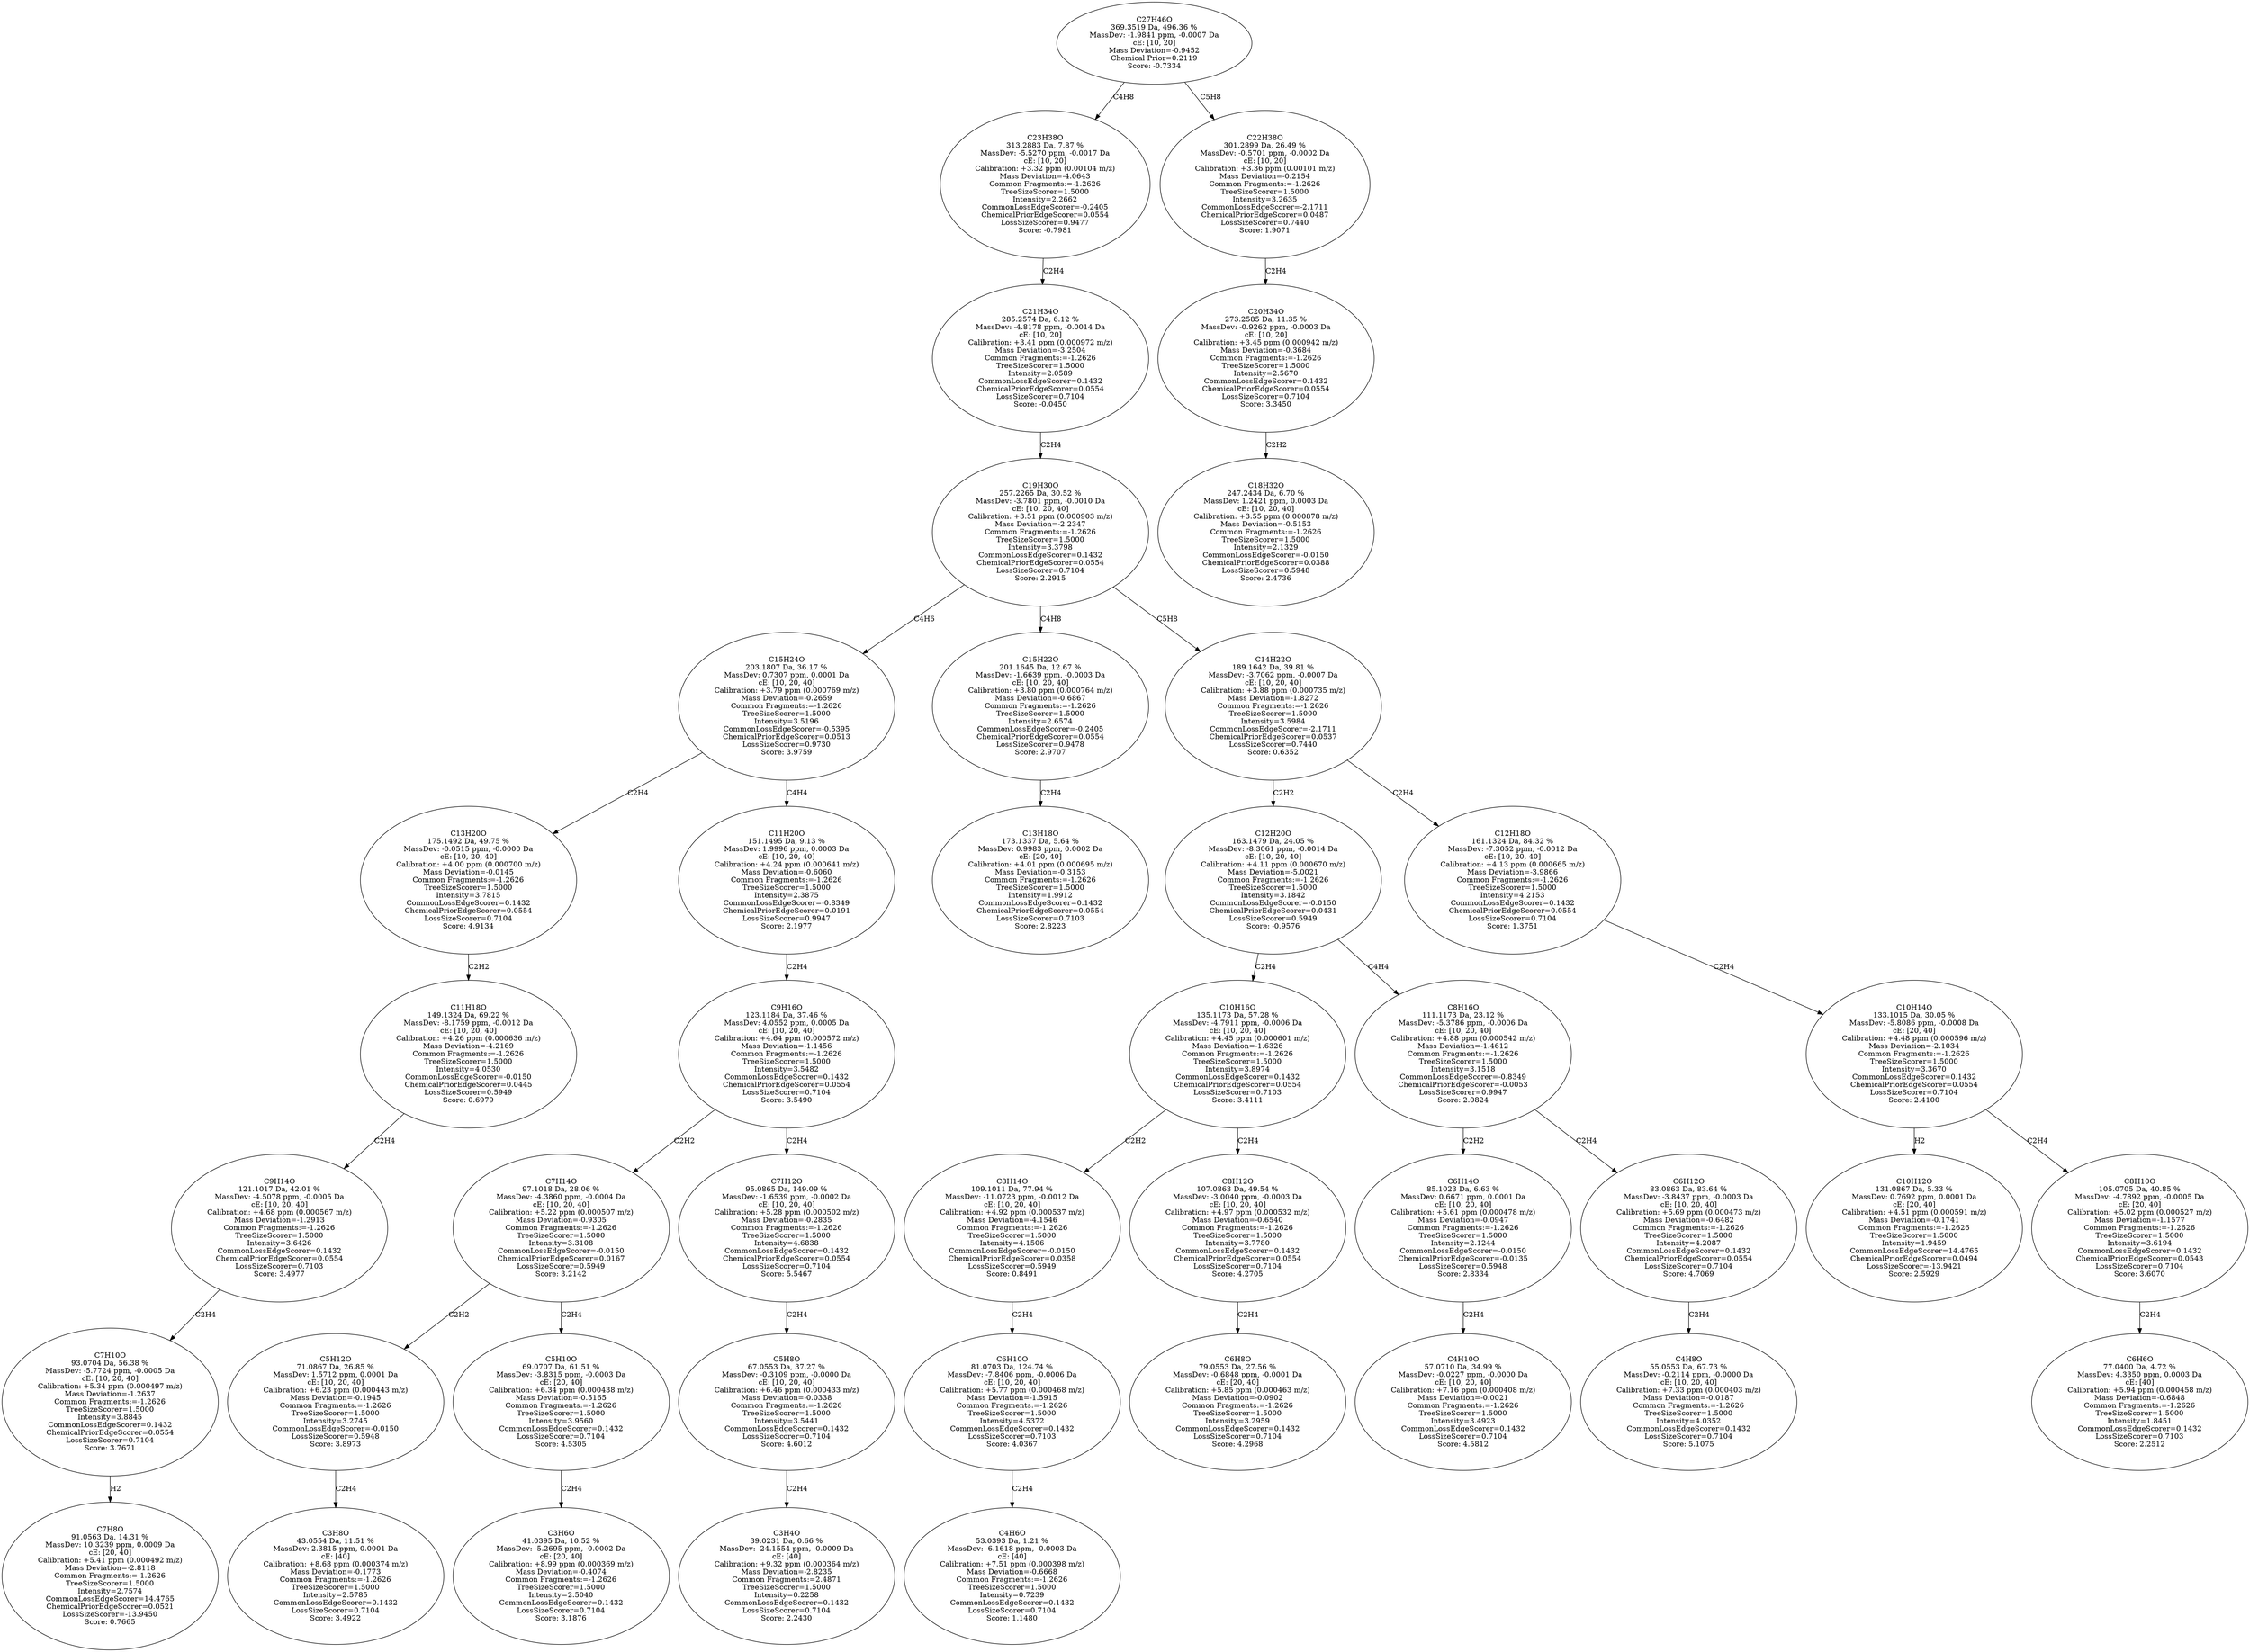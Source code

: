 strict digraph {
v1 [label="C7H8O\n91.0563 Da, 14.31 %\nMassDev: 10.3239 ppm, 0.0009 Da\ncE: [20, 40]\nCalibration: +5.41 ppm (0.000492 m/z)\nMass Deviation=-2.8118\nCommon Fragments:=-1.2626\nTreeSizeScorer=1.5000\nIntensity=2.7574\nCommonLossEdgeScorer=14.4765\nChemicalPriorEdgeScorer=0.0521\nLossSizeScorer=-13.9450\nScore: 0.7665"];
v2 [label="C7H10O\n93.0704 Da, 56.38 %\nMassDev: -5.7724 ppm, -0.0005 Da\ncE: [10, 20, 40]\nCalibration: +5.34 ppm (0.000497 m/z)\nMass Deviation=-1.2637\nCommon Fragments:=-1.2626\nTreeSizeScorer=1.5000\nIntensity=3.8845\nCommonLossEdgeScorer=0.1432\nChemicalPriorEdgeScorer=0.0554\nLossSizeScorer=0.7104\nScore: 3.7671"];
v3 [label="C9H14O\n121.1017 Da, 42.01 %\nMassDev: -4.5078 ppm, -0.0005 Da\ncE: [10, 20, 40]\nCalibration: +4.68 ppm (0.000567 m/z)\nMass Deviation=-1.2913\nCommon Fragments:=-1.2626\nTreeSizeScorer=1.5000\nIntensity=3.6426\nCommonLossEdgeScorer=0.1432\nChemicalPriorEdgeScorer=0.0554\nLossSizeScorer=0.7103\nScore: 3.4977"];
v4 [label="C11H18O\n149.1324 Da, 69.22 %\nMassDev: -8.1759 ppm, -0.0012 Da\ncE: [10, 20, 40]\nCalibration: +4.26 ppm (0.000636 m/z)\nMass Deviation=-4.2169\nCommon Fragments:=-1.2626\nTreeSizeScorer=1.5000\nIntensity=4.0530\nCommonLossEdgeScorer=-0.0150\nChemicalPriorEdgeScorer=0.0445\nLossSizeScorer=0.5949\nScore: 0.6979"];
v5 [label="C13H20O\n175.1492 Da, 49.75 %\nMassDev: -0.0515 ppm, -0.0000 Da\ncE: [10, 20, 40]\nCalibration: +4.00 ppm (0.000700 m/z)\nMass Deviation=-0.0145\nCommon Fragments:=-1.2626\nTreeSizeScorer=1.5000\nIntensity=3.7815\nCommonLossEdgeScorer=0.1432\nChemicalPriorEdgeScorer=0.0554\nLossSizeScorer=0.7104\nScore: 4.9134"];
v6 [label="C3H8O\n43.0554 Da, 11.51 %\nMassDev: 2.3815 ppm, 0.0001 Da\ncE: [40]\nCalibration: +8.68 ppm (0.000374 m/z)\nMass Deviation=-0.1773\nCommon Fragments:=-1.2626\nTreeSizeScorer=1.5000\nIntensity=2.5785\nCommonLossEdgeScorer=0.1432\nLossSizeScorer=0.7104\nScore: 3.4922"];
v7 [label="C5H12O\n71.0867 Da, 26.85 %\nMassDev: 1.5712 ppm, 0.0001 Da\ncE: [10, 20, 40]\nCalibration: +6.23 ppm (0.000443 m/z)\nMass Deviation=-0.1945\nCommon Fragments:=-1.2626\nTreeSizeScorer=1.5000\nIntensity=3.2745\nCommonLossEdgeScorer=-0.0150\nLossSizeScorer=0.5948\nScore: 3.8973"];
v8 [label="C3H6O\n41.0395 Da, 10.52 %\nMassDev: -5.2695 ppm, -0.0002 Da\ncE: [20, 40]\nCalibration: +8.99 ppm (0.000369 m/z)\nMass Deviation=-0.4074\nCommon Fragments:=-1.2626\nTreeSizeScorer=1.5000\nIntensity=2.5040\nCommonLossEdgeScorer=0.1432\nLossSizeScorer=0.7104\nScore: 3.1876"];
v9 [label="C5H10O\n69.0707 Da, 61.51 %\nMassDev: -3.8315 ppm, -0.0003 Da\ncE: [20, 40]\nCalibration: +6.34 ppm (0.000438 m/z)\nMass Deviation=-0.5165\nCommon Fragments:=-1.2626\nTreeSizeScorer=1.5000\nIntensity=3.9560\nCommonLossEdgeScorer=0.1432\nLossSizeScorer=0.7104\nScore: 4.5305"];
v10 [label="C7H14O\n97.1018 Da, 28.06 %\nMassDev: -4.3860 ppm, -0.0004 Da\ncE: [10, 20, 40]\nCalibration: +5.22 ppm (0.000507 m/z)\nMass Deviation=-0.9305\nCommon Fragments:=-1.2626\nTreeSizeScorer=1.5000\nIntensity=3.3108\nCommonLossEdgeScorer=-0.0150\nChemicalPriorEdgeScorer=0.0167\nLossSizeScorer=0.5949\nScore: 3.2142"];
v11 [label="C3H4O\n39.0231 Da, 0.66 %\nMassDev: -24.1554 ppm, -0.0009 Da\ncE: [40]\nCalibration: +9.32 ppm (0.000364 m/z)\nMass Deviation=-2.8235\nCommon Fragments:=2.4871\nTreeSizeScorer=1.5000\nIntensity=0.2258\nCommonLossEdgeScorer=0.1432\nLossSizeScorer=0.7104\nScore: 2.2430"];
v12 [label="C5H8O\n67.0553 Da, 37.27 %\nMassDev: -0.3109 ppm, -0.0000 Da\ncE: [10, 20, 40]\nCalibration: +6.46 ppm (0.000433 m/z)\nMass Deviation=-0.0338\nCommon Fragments:=-1.2626\nTreeSizeScorer=1.5000\nIntensity=3.5441\nCommonLossEdgeScorer=0.1432\nLossSizeScorer=0.7104\nScore: 4.6012"];
v13 [label="C7H12O\n95.0865 Da, 149.09 %\nMassDev: -1.6539 ppm, -0.0002 Da\ncE: [10, 20, 40]\nCalibration: +5.28 ppm (0.000502 m/z)\nMass Deviation=-0.2835\nCommon Fragments:=-1.2626\nTreeSizeScorer=1.5000\nIntensity=4.6838\nCommonLossEdgeScorer=0.1432\nChemicalPriorEdgeScorer=0.0554\nLossSizeScorer=0.7104\nScore: 5.5467"];
v14 [label="C9H16O\n123.1184 Da, 37.46 %\nMassDev: 4.0552 ppm, 0.0005 Da\ncE: [10, 20, 40]\nCalibration: +4.64 ppm (0.000572 m/z)\nMass Deviation=-1.1456\nCommon Fragments:=-1.2626\nTreeSizeScorer=1.5000\nIntensity=3.5482\nCommonLossEdgeScorer=0.1432\nChemicalPriorEdgeScorer=0.0554\nLossSizeScorer=0.7104\nScore: 3.5490"];
v15 [label="C11H20O\n151.1495 Da, 9.13 %\nMassDev: 1.9996 ppm, 0.0003 Da\ncE: [10, 20, 40]\nCalibration: +4.24 ppm (0.000641 m/z)\nMass Deviation=-0.6060\nCommon Fragments:=-1.2626\nTreeSizeScorer=1.5000\nIntensity=2.3875\nCommonLossEdgeScorer=-0.8349\nChemicalPriorEdgeScorer=0.0191\nLossSizeScorer=0.9947\nScore: 2.1977"];
v16 [label="C15H24O\n203.1807 Da, 36.17 %\nMassDev: 0.7307 ppm, 0.0001 Da\ncE: [10, 20, 40]\nCalibration: +3.79 ppm (0.000769 m/z)\nMass Deviation=-0.2659\nCommon Fragments:=-1.2626\nTreeSizeScorer=1.5000\nIntensity=3.5196\nCommonLossEdgeScorer=-0.5395\nChemicalPriorEdgeScorer=0.0513\nLossSizeScorer=0.9730\nScore: 3.9759"];
v17 [label="C13H18O\n173.1337 Da, 5.64 %\nMassDev: 0.9983 ppm, 0.0002 Da\ncE: [20, 40]\nCalibration: +4.01 ppm (0.000695 m/z)\nMass Deviation=-0.3153\nCommon Fragments:=-1.2626\nTreeSizeScorer=1.5000\nIntensity=1.9912\nCommonLossEdgeScorer=0.1432\nChemicalPriorEdgeScorer=0.0554\nLossSizeScorer=0.7103\nScore: 2.8223"];
v18 [label="C15H22O\n201.1645 Da, 12.67 %\nMassDev: -1.6639 ppm, -0.0003 Da\ncE: [10, 20, 40]\nCalibration: +3.80 ppm (0.000764 m/z)\nMass Deviation=-0.6867\nCommon Fragments:=-1.2626\nTreeSizeScorer=1.5000\nIntensity=2.6574\nCommonLossEdgeScorer=-0.2405\nChemicalPriorEdgeScorer=0.0554\nLossSizeScorer=0.9478\nScore: 2.9707"];
v19 [label="C4H6O\n53.0393 Da, 1.21 %\nMassDev: -6.1618 ppm, -0.0003 Da\ncE: [40]\nCalibration: +7.51 ppm (0.000398 m/z)\nMass Deviation=-0.6668\nCommon Fragments:=-1.2626\nTreeSizeScorer=1.5000\nIntensity=0.7239\nCommonLossEdgeScorer=0.1432\nLossSizeScorer=0.7104\nScore: 1.1480"];
v20 [label="C6H10O\n81.0703 Da, 124.74 %\nMassDev: -7.8406 ppm, -0.0006 Da\ncE: [10, 20, 40]\nCalibration: +5.77 ppm (0.000468 m/z)\nMass Deviation=-1.5915\nCommon Fragments:=-1.2626\nTreeSizeScorer=1.5000\nIntensity=4.5372\nCommonLossEdgeScorer=0.1432\nLossSizeScorer=0.7103\nScore: 4.0367"];
v21 [label="C8H14O\n109.1011 Da, 77.94 %\nMassDev: -11.0723 ppm, -0.0012 Da\ncE: [10, 20, 40]\nCalibration: +4.92 ppm (0.000537 m/z)\nMass Deviation=-4.1546\nCommon Fragments:=-1.2626\nTreeSizeScorer=1.5000\nIntensity=4.1506\nCommonLossEdgeScorer=-0.0150\nChemicalPriorEdgeScorer=0.0358\nLossSizeScorer=0.5949\nScore: 0.8491"];
v22 [label="C6H8O\n79.0553 Da, 27.56 %\nMassDev: -0.6848 ppm, -0.0001 Da\ncE: [20, 40]\nCalibration: +5.85 ppm (0.000463 m/z)\nMass Deviation=-0.0902\nCommon Fragments:=-1.2626\nTreeSizeScorer=1.5000\nIntensity=3.2959\nCommonLossEdgeScorer=0.1432\nLossSizeScorer=0.7104\nScore: 4.2968"];
v23 [label="C8H12O\n107.0863 Da, 49.54 %\nMassDev: -3.0040 ppm, -0.0003 Da\ncE: [10, 20, 40]\nCalibration: +4.97 ppm (0.000532 m/z)\nMass Deviation=-0.6540\nCommon Fragments:=-1.2626\nTreeSizeScorer=1.5000\nIntensity=3.7780\nCommonLossEdgeScorer=0.1432\nChemicalPriorEdgeScorer=0.0554\nLossSizeScorer=0.7104\nScore: 4.2705"];
v24 [label="C10H16O\n135.1173 Da, 57.28 %\nMassDev: -4.7911 ppm, -0.0006 Da\ncE: [10, 20, 40]\nCalibration: +4.45 ppm (0.000601 m/z)\nMass Deviation=-1.6326\nCommon Fragments:=-1.2626\nTreeSizeScorer=1.5000\nIntensity=3.8974\nCommonLossEdgeScorer=0.1432\nChemicalPriorEdgeScorer=0.0554\nLossSizeScorer=0.7103\nScore: 3.4111"];
v25 [label="C4H10O\n57.0710 Da, 34.99 %\nMassDev: -0.0227 ppm, -0.0000 Da\ncE: [10, 20, 40]\nCalibration: +7.16 ppm (0.000408 m/z)\nMass Deviation=-0.0021\nCommon Fragments:=-1.2626\nTreeSizeScorer=1.5000\nIntensity=3.4923\nCommonLossEdgeScorer=0.1432\nLossSizeScorer=0.7104\nScore: 4.5812"];
v26 [label="C6H14O\n85.1023 Da, 6.63 %\nMassDev: 0.6671 ppm, 0.0001 Da\ncE: [10, 20, 40]\nCalibration: +5.61 ppm (0.000478 m/z)\nMass Deviation=-0.0947\nCommon Fragments:=-1.2626\nTreeSizeScorer=1.5000\nIntensity=2.1244\nCommonLossEdgeScorer=-0.0150\nChemicalPriorEdgeScorer=-0.0135\nLossSizeScorer=0.5948\nScore: 2.8334"];
v27 [label="C4H8O\n55.0553 Da, 67.73 %\nMassDev: -0.2114 ppm, -0.0000 Da\ncE: [10, 20, 40]\nCalibration: +7.33 ppm (0.000403 m/z)\nMass Deviation=-0.0187\nCommon Fragments:=-1.2626\nTreeSizeScorer=1.5000\nIntensity=4.0352\nCommonLossEdgeScorer=0.1432\nLossSizeScorer=0.7104\nScore: 5.1075"];
v28 [label="C6H12O\n83.0863 Da, 83.64 %\nMassDev: -3.8437 ppm, -0.0003 Da\ncE: [10, 20, 40]\nCalibration: +5.69 ppm (0.000473 m/z)\nMass Deviation=-0.6482\nCommon Fragments:=-1.2626\nTreeSizeScorer=1.5000\nIntensity=4.2087\nCommonLossEdgeScorer=0.1432\nChemicalPriorEdgeScorer=0.0554\nLossSizeScorer=0.7104\nScore: 4.7069"];
v29 [label="C8H16O\n111.1173 Da, 23.12 %\nMassDev: -5.3786 ppm, -0.0006 Da\ncE: [10, 20, 40]\nCalibration: +4.88 ppm (0.000542 m/z)\nMass Deviation=-1.4612\nCommon Fragments:=-1.2626\nTreeSizeScorer=1.5000\nIntensity=3.1518\nCommonLossEdgeScorer=-0.8349\nChemicalPriorEdgeScorer=-0.0053\nLossSizeScorer=0.9947\nScore: 2.0824"];
v30 [label="C12H20O\n163.1479 Da, 24.05 %\nMassDev: -8.3061 ppm, -0.0014 Da\ncE: [10, 20, 40]\nCalibration: +4.11 ppm (0.000670 m/z)\nMass Deviation=-5.0021\nCommon Fragments:=-1.2626\nTreeSizeScorer=1.5000\nIntensity=3.1842\nCommonLossEdgeScorer=-0.0150\nChemicalPriorEdgeScorer=0.0431\nLossSizeScorer=0.5949\nScore: -0.9576"];
v31 [label="C10H12O\n131.0867 Da, 5.33 %\nMassDev: 0.7692 ppm, 0.0001 Da\ncE: [20, 40]\nCalibration: +4.51 ppm (0.000591 m/z)\nMass Deviation=-0.1741\nCommon Fragments:=-1.2626\nTreeSizeScorer=1.5000\nIntensity=1.9459\nCommonLossEdgeScorer=14.4765\nChemicalPriorEdgeScorer=0.0494\nLossSizeScorer=-13.9421\nScore: 2.5929"];
v32 [label="C6H6O\n77.0400 Da, 4.72 %\nMassDev: 4.3350 ppm, 0.0003 Da\ncE: [40]\nCalibration: +5.94 ppm (0.000458 m/z)\nMass Deviation=-0.6848\nCommon Fragments:=-1.2626\nTreeSizeScorer=1.5000\nIntensity=1.8451\nCommonLossEdgeScorer=0.1432\nLossSizeScorer=0.7103\nScore: 2.2512"];
v33 [label="C8H10O\n105.0705 Da, 40.85 %\nMassDev: -4.7892 ppm, -0.0005 Da\ncE: [20, 40]\nCalibration: +5.02 ppm (0.000527 m/z)\nMass Deviation=-1.1577\nCommon Fragments:=-1.2626\nTreeSizeScorer=1.5000\nIntensity=3.6194\nCommonLossEdgeScorer=0.1432\nChemicalPriorEdgeScorer=0.0543\nLossSizeScorer=0.7104\nScore: 3.6070"];
v34 [label="C10H14O\n133.1015 Da, 30.05 %\nMassDev: -5.8086 ppm, -0.0008 Da\ncE: [20, 40]\nCalibration: +4.48 ppm (0.000596 m/z)\nMass Deviation=-2.1034\nCommon Fragments:=-1.2626\nTreeSizeScorer=1.5000\nIntensity=3.3670\nCommonLossEdgeScorer=0.1432\nChemicalPriorEdgeScorer=0.0554\nLossSizeScorer=0.7104\nScore: 2.4100"];
v35 [label="C12H18O\n161.1324 Da, 84.32 %\nMassDev: -7.3052 ppm, -0.0012 Da\ncE: [10, 20, 40]\nCalibration: +4.13 ppm (0.000665 m/z)\nMass Deviation=-3.9866\nCommon Fragments:=-1.2626\nTreeSizeScorer=1.5000\nIntensity=4.2153\nCommonLossEdgeScorer=0.1432\nChemicalPriorEdgeScorer=0.0554\nLossSizeScorer=0.7104\nScore: 1.3751"];
v36 [label="C14H22O\n189.1642 Da, 39.81 %\nMassDev: -3.7062 ppm, -0.0007 Da\ncE: [10, 20, 40]\nCalibration: +3.88 ppm (0.000735 m/z)\nMass Deviation=-1.8272\nCommon Fragments:=-1.2626\nTreeSizeScorer=1.5000\nIntensity=3.5984\nCommonLossEdgeScorer=-2.1711\nChemicalPriorEdgeScorer=0.0537\nLossSizeScorer=0.7440\nScore: 0.6352"];
v37 [label="C19H30O\n257.2265 Da, 30.52 %\nMassDev: -3.7801 ppm, -0.0010 Da\ncE: [10, 20, 40]\nCalibration: +3.51 ppm (0.000903 m/z)\nMass Deviation=-2.2347\nCommon Fragments:=-1.2626\nTreeSizeScorer=1.5000\nIntensity=3.3798\nCommonLossEdgeScorer=0.1432\nChemicalPriorEdgeScorer=0.0554\nLossSizeScorer=0.7104\nScore: 2.2915"];
v38 [label="C21H34O\n285.2574 Da, 6.12 %\nMassDev: -4.8178 ppm, -0.0014 Da\ncE: [10, 20]\nCalibration: +3.41 ppm (0.000972 m/z)\nMass Deviation=-3.2504\nCommon Fragments:=-1.2626\nTreeSizeScorer=1.5000\nIntensity=2.0589\nCommonLossEdgeScorer=0.1432\nChemicalPriorEdgeScorer=0.0554\nLossSizeScorer=0.7104\nScore: -0.0450"];
v39 [label="C23H38O\n313.2883 Da, 7.87 %\nMassDev: -5.5270 ppm, -0.0017 Da\ncE: [10, 20]\nCalibration: +3.32 ppm (0.00104 m/z)\nMass Deviation=-4.0643\nCommon Fragments:=-1.2626\nTreeSizeScorer=1.5000\nIntensity=2.2662\nCommonLossEdgeScorer=-0.2405\nChemicalPriorEdgeScorer=0.0554\nLossSizeScorer=0.9477\nScore: -0.7981"];
v40 [label="C18H32O\n247.2434 Da, 6.70 %\nMassDev: 1.2421 ppm, 0.0003 Da\ncE: [10, 20, 40]\nCalibration: +3.55 ppm (0.000878 m/z)\nMass Deviation=-0.5153\nCommon Fragments:=-1.2626\nTreeSizeScorer=1.5000\nIntensity=2.1329\nCommonLossEdgeScorer=-0.0150\nChemicalPriorEdgeScorer=0.0388\nLossSizeScorer=0.5948\nScore: 2.4736"];
v41 [label="C20H34O\n273.2585 Da, 11.35 %\nMassDev: -0.9262 ppm, -0.0003 Da\ncE: [10, 20]\nCalibration: +3.45 ppm (0.000942 m/z)\nMass Deviation=-0.3684\nCommon Fragments:=-1.2626\nTreeSizeScorer=1.5000\nIntensity=2.5670\nCommonLossEdgeScorer=0.1432\nChemicalPriorEdgeScorer=0.0554\nLossSizeScorer=0.7104\nScore: 3.3450"];
v42 [label="C22H38O\n301.2899 Da, 26.49 %\nMassDev: -0.5701 ppm, -0.0002 Da\ncE: [10, 20]\nCalibration: +3.36 ppm (0.00101 m/z)\nMass Deviation=-0.2154\nCommon Fragments:=-1.2626\nTreeSizeScorer=1.5000\nIntensity=3.2635\nCommonLossEdgeScorer=-2.1711\nChemicalPriorEdgeScorer=0.0487\nLossSizeScorer=0.7440\nScore: 1.9071"];
v43 [label="C27H46O\n369.3519 Da, 496.36 %\nMassDev: -1.9841 ppm, -0.0007 Da\ncE: [10, 20]\nMass Deviation=-0.9452\nChemical Prior=0.2119\nScore: -0.7334"];
v2 -> v1 [label="H2"];
v3 -> v2 [label="C2H4"];
v4 -> v3 [label="C2H4"];
v5 -> v4 [label="C2H2"];
v16 -> v5 [label="C2H4"];
v7 -> v6 [label="C2H4"];
v10 -> v7 [label="C2H2"];
v9 -> v8 [label="C2H4"];
v10 -> v9 [label="C2H4"];
v14 -> v10 [label="C2H2"];
v12 -> v11 [label="C2H4"];
v13 -> v12 [label="C2H4"];
v14 -> v13 [label="C2H4"];
v15 -> v14 [label="C2H4"];
v16 -> v15 [label="C4H4"];
v37 -> v16 [label="C4H6"];
v18 -> v17 [label="C2H4"];
v37 -> v18 [label="C4H8"];
v20 -> v19 [label="C2H4"];
v21 -> v20 [label="C2H4"];
v24 -> v21 [label="C2H2"];
v23 -> v22 [label="C2H4"];
v24 -> v23 [label="C2H4"];
v30 -> v24 [label="C2H4"];
v26 -> v25 [label="C2H4"];
v29 -> v26 [label="C2H2"];
v28 -> v27 [label="C2H4"];
v29 -> v28 [label="C2H4"];
v30 -> v29 [label="C4H4"];
v36 -> v30 [label="C2H2"];
v34 -> v31 [label="H2"];
v33 -> v32 [label="C2H4"];
v34 -> v33 [label="C2H4"];
v35 -> v34 [label="C2H4"];
v36 -> v35 [label="C2H4"];
v37 -> v36 [label="C5H8"];
v38 -> v37 [label="C2H4"];
v39 -> v38 [label="C2H4"];
v43 -> v39 [label="C4H8"];
v41 -> v40 [label="C2H2"];
v42 -> v41 [label="C2H4"];
v43 -> v42 [label="C5H8"];
}